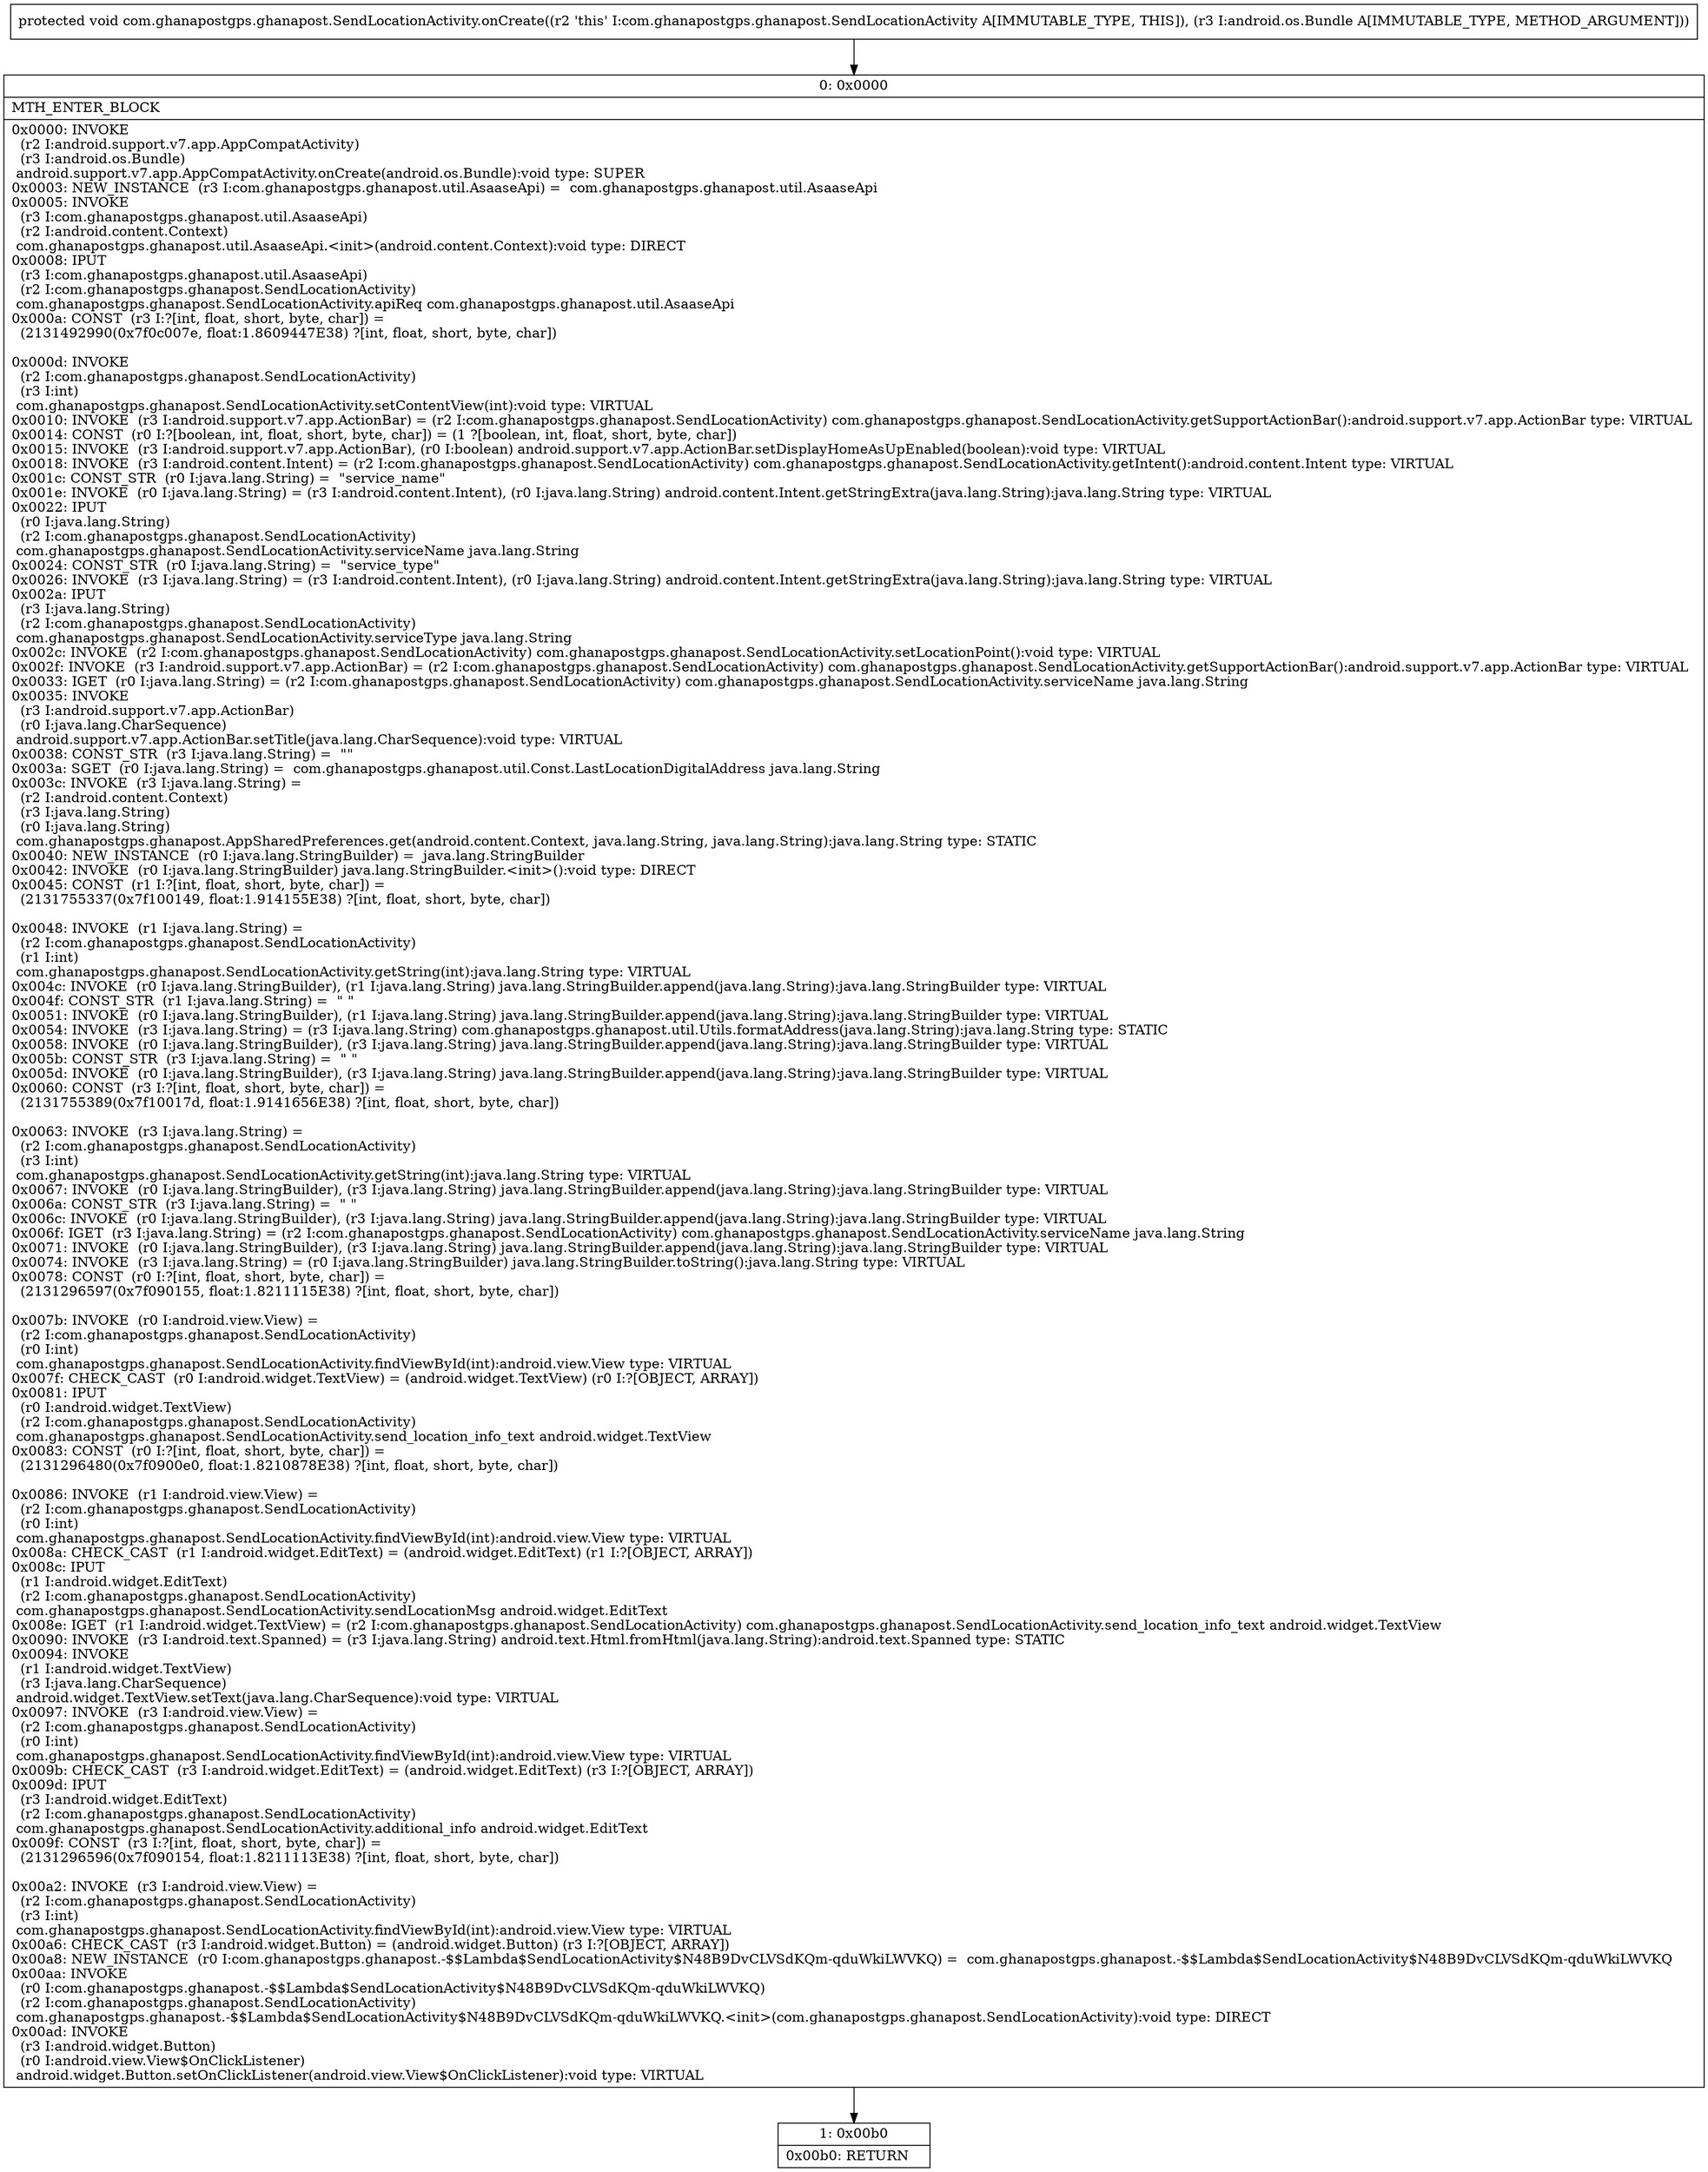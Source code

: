 digraph "CFG forcom.ghanapostgps.ghanapost.SendLocationActivity.onCreate(Landroid\/os\/Bundle;)V" {
Node_0 [shape=record,label="{0\:\ 0x0000|MTH_ENTER_BLOCK\l|0x0000: INVOKE  \l  (r2 I:android.support.v7.app.AppCompatActivity)\l  (r3 I:android.os.Bundle)\l android.support.v7.app.AppCompatActivity.onCreate(android.os.Bundle):void type: SUPER \l0x0003: NEW_INSTANCE  (r3 I:com.ghanapostgps.ghanapost.util.AsaaseApi) =  com.ghanapostgps.ghanapost.util.AsaaseApi \l0x0005: INVOKE  \l  (r3 I:com.ghanapostgps.ghanapost.util.AsaaseApi)\l  (r2 I:android.content.Context)\l com.ghanapostgps.ghanapost.util.AsaaseApi.\<init\>(android.content.Context):void type: DIRECT \l0x0008: IPUT  \l  (r3 I:com.ghanapostgps.ghanapost.util.AsaaseApi)\l  (r2 I:com.ghanapostgps.ghanapost.SendLocationActivity)\l com.ghanapostgps.ghanapost.SendLocationActivity.apiReq com.ghanapostgps.ghanapost.util.AsaaseApi \l0x000a: CONST  (r3 I:?[int, float, short, byte, char]) = \l  (2131492990(0x7f0c007e, float:1.8609447E38) ?[int, float, short, byte, char])\l \l0x000d: INVOKE  \l  (r2 I:com.ghanapostgps.ghanapost.SendLocationActivity)\l  (r3 I:int)\l com.ghanapostgps.ghanapost.SendLocationActivity.setContentView(int):void type: VIRTUAL \l0x0010: INVOKE  (r3 I:android.support.v7.app.ActionBar) = (r2 I:com.ghanapostgps.ghanapost.SendLocationActivity) com.ghanapostgps.ghanapost.SendLocationActivity.getSupportActionBar():android.support.v7.app.ActionBar type: VIRTUAL \l0x0014: CONST  (r0 I:?[boolean, int, float, short, byte, char]) = (1 ?[boolean, int, float, short, byte, char]) \l0x0015: INVOKE  (r3 I:android.support.v7.app.ActionBar), (r0 I:boolean) android.support.v7.app.ActionBar.setDisplayHomeAsUpEnabled(boolean):void type: VIRTUAL \l0x0018: INVOKE  (r3 I:android.content.Intent) = (r2 I:com.ghanapostgps.ghanapost.SendLocationActivity) com.ghanapostgps.ghanapost.SendLocationActivity.getIntent():android.content.Intent type: VIRTUAL \l0x001c: CONST_STR  (r0 I:java.lang.String) =  \"service_name\" \l0x001e: INVOKE  (r0 I:java.lang.String) = (r3 I:android.content.Intent), (r0 I:java.lang.String) android.content.Intent.getStringExtra(java.lang.String):java.lang.String type: VIRTUAL \l0x0022: IPUT  \l  (r0 I:java.lang.String)\l  (r2 I:com.ghanapostgps.ghanapost.SendLocationActivity)\l com.ghanapostgps.ghanapost.SendLocationActivity.serviceName java.lang.String \l0x0024: CONST_STR  (r0 I:java.lang.String) =  \"service_type\" \l0x0026: INVOKE  (r3 I:java.lang.String) = (r3 I:android.content.Intent), (r0 I:java.lang.String) android.content.Intent.getStringExtra(java.lang.String):java.lang.String type: VIRTUAL \l0x002a: IPUT  \l  (r3 I:java.lang.String)\l  (r2 I:com.ghanapostgps.ghanapost.SendLocationActivity)\l com.ghanapostgps.ghanapost.SendLocationActivity.serviceType java.lang.String \l0x002c: INVOKE  (r2 I:com.ghanapostgps.ghanapost.SendLocationActivity) com.ghanapostgps.ghanapost.SendLocationActivity.setLocationPoint():void type: VIRTUAL \l0x002f: INVOKE  (r3 I:android.support.v7.app.ActionBar) = (r2 I:com.ghanapostgps.ghanapost.SendLocationActivity) com.ghanapostgps.ghanapost.SendLocationActivity.getSupportActionBar():android.support.v7.app.ActionBar type: VIRTUAL \l0x0033: IGET  (r0 I:java.lang.String) = (r2 I:com.ghanapostgps.ghanapost.SendLocationActivity) com.ghanapostgps.ghanapost.SendLocationActivity.serviceName java.lang.String \l0x0035: INVOKE  \l  (r3 I:android.support.v7.app.ActionBar)\l  (r0 I:java.lang.CharSequence)\l android.support.v7.app.ActionBar.setTitle(java.lang.CharSequence):void type: VIRTUAL \l0x0038: CONST_STR  (r3 I:java.lang.String) =  \"\" \l0x003a: SGET  (r0 I:java.lang.String) =  com.ghanapostgps.ghanapost.util.Const.LastLocationDigitalAddress java.lang.String \l0x003c: INVOKE  (r3 I:java.lang.String) = \l  (r2 I:android.content.Context)\l  (r3 I:java.lang.String)\l  (r0 I:java.lang.String)\l com.ghanapostgps.ghanapost.AppSharedPreferences.get(android.content.Context, java.lang.String, java.lang.String):java.lang.String type: STATIC \l0x0040: NEW_INSTANCE  (r0 I:java.lang.StringBuilder) =  java.lang.StringBuilder \l0x0042: INVOKE  (r0 I:java.lang.StringBuilder) java.lang.StringBuilder.\<init\>():void type: DIRECT \l0x0045: CONST  (r1 I:?[int, float, short, byte, char]) = \l  (2131755337(0x7f100149, float:1.914155E38) ?[int, float, short, byte, char])\l \l0x0048: INVOKE  (r1 I:java.lang.String) = \l  (r2 I:com.ghanapostgps.ghanapost.SendLocationActivity)\l  (r1 I:int)\l com.ghanapostgps.ghanapost.SendLocationActivity.getString(int):java.lang.String type: VIRTUAL \l0x004c: INVOKE  (r0 I:java.lang.StringBuilder), (r1 I:java.lang.String) java.lang.StringBuilder.append(java.lang.String):java.lang.StringBuilder type: VIRTUAL \l0x004f: CONST_STR  (r1 I:java.lang.String) =  \" \" \l0x0051: INVOKE  (r0 I:java.lang.StringBuilder), (r1 I:java.lang.String) java.lang.StringBuilder.append(java.lang.String):java.lang.StringBuilder type: VIRTUAL \l0x0054: INVOKE  (r3 I:java.lang.String) = (r3 I:java.lang.String) com.ghanapostgps.ghanapost.util.Utils.formatAddress(java.lang.String):java.lang.String type: STATIC \l0x0058: INVOKE  (r0 I:java.lang.StringBuilder), (r3 I:java.lang.String) java.lang.StringBuilder.append(java.lang.String):java.lang.StringBuilder type: VIRTUAL \l0x005b: CONST_STR  (r3 I:java.lang.String) =  \" \" \l0x005d: INVOKE  (r0 I:java.lang.StringBuilder), (r3 I:java.lang.String) java.lang.StringBuilder.append(java.lang.String):java.lang.StringBuilder type: VIRTUAL \l0x0060: CONST  (r3 I:?[int, float, short, byte, char]) = \l  (2131755389(0x7f10017d, float:1.9141656E38) ?[int, float, short, byte, char])\l \l0x0063: INVOKE  (r3 I:java.lang.String) = \l  (r2 I:com.ghanapostgps.ghanapost.SendLocationActivity)\l  (r3 I:int)\l com.ghanapostgps.ghanapost.SendLocationActivity.getString(int):java.lang.String type: VIRTUAL \l0x0067: INVOKE  (r0 I:java.lang.StringBuilder), (r3 I:java.lang.String) java.lang.StringBuilder.append(java.lang.String):java.lang.StringBuilder type: VIRTUAL \l0x006a: CONST_STR  (r3 I:java.lang.String) =  \" \" \l0x006c: INVOKE  (r0 I:java.lang.StringBuilder), (r3 I:java.lang.String) java.lang.StringBuilder.append(java.lang.String):java.lang.StringBuilder type: VIRTUAL \l0x006f: IGET  (r3 I:java.lang.String) = (r2 I:com.ghanapostgps.ghanapost.SendLocationActivity) com.ghanapostgps.ghanapost.SendLocationActivity.serviceName java.lang.String \l0x0071: INVOKE  (r0 I:java.lang.StringBuilder), (r3 I:java.lang.String) java.lang.StringBuilder.append(java.lang.String):java.lang.StringBuilder type: VIRTUAL \l0x0074: INVOKE  (r3 I:java.lang.String) = (r0 I:java.lang.StringBuilder) java.lang.StringBuilder.toString():java.lang.String type: VIRTUAL \l0x0078: CONST  (r0 I:?[int, float, short, byte, char]) = \l  (2131296597(0x7f090155, float:1.8211115E38) ?[int, float, short, byte, char])\l \l0x007b: INVOKE  (r0 I:android.view.View) = \l  (r2 I:com.ghanapostgps.ghanapost.SendLocationActivity)\l  (r0 I:int)\l com.ghanapostgps.ghanapost.SendLocationActivity.findViewById(int):android.view.View type: VIRTUAL \l0x007f: CHECK_CAST  (r0 I:android.widget.TextView) = (android.widget.TextView) (r0 I:?[OBJECT, ARRAY]) \l0x0081: IPUT  \l  (r0 I:android.widget.TextView)\l  (r2 I:com.ghanapostgps.ghanapost.SendLocationActivity)\l com.ghanapostgps.ghanapost.SendLocationActivity.send_location_info_text android.widget.TextView \l0x0083: CONST  (r0 I:?[int, float, short, byte, char]) = \l  (2131296480(0x7f0900e0, float:1.8210878E38) ?[int, float, short, byte, char])\l \l0x0086: INVOKE  (r1 I:android.view.View) = \l  (r2 I:com.ghanapostgps.ghanapost.SendLocationActivity)\l  (r0 I:int)\l com.ghanapostgps.ghanapost.SendLocationActivity.findViewById(int):android.view.View type: VIRTUAL \l0x008a: CHECK_CAST  (r1 I:android.widget.EditText) = (android.widget.EditText) (r1 I:?[OBJECT, ARRAY]) \l0x008c: IPUT  \l  (r1 I:android.widget.EditText)\l  (r2 I:com.ghanapostgps.ghanapost.SendLocationActivity)\l com.ghanapostgps.ghanapost.SendLocationActivity.sendLocationMsg android.widget.EditText \l0x008e: IGET  (r1 I:android.widget.TextView) = (r2 I:com.ghanapostgps.ghanapost.SendLocationActivity) com.ghanapostgps.ghanapost.SendLocationActivity.send_location_info_text android.widget.TextView \l0x0090: INVOKE  (r3 I:android.text.Spanned) = (r3 I:java.lang.String) android.text.Html.fromHtml(java.lang.String):android.text.Spanned type: STATIC \l0x0094: INVOKE  \l  (r1 I:android.widget.TextView)\l  (r3 I:java.lang.CharSequence)\l android.widget.TextView.setText(java.lang.CharSequence):void type: VIRTUAL \l0x0097: INVOKE  (r3 I:android.view.View) = \l  (r2 I:com.ghanapostgps.ghanapost.SendLocationActivity)\l  (r0 I:int)\l com.ghanapostgps.ghanapost.SendLocationActivity.findViewById(int):android.view.View type: VIRTUAL \l0x009b: CHECK_CAST  (r3 I:android.widget.EditText) = (android.widget.EditText) (r3 I:?[OBJECT, ARRAY]) \l0x009d: IPUT  \l  (r3 I:android.widget.EditText)\l  (r2 I:com.ghanapostgps.ghanapost.SendLocationActivity)\l com.ghanapostgps.ghanapost.SendLocationActivity.additional_info android.widget.EditText \l0x009f: CONST  (r3 I:?[int, float, short, byte, char]) = \l  (2131296596(0x7f090154, float:1.8211113E38) ?[int, float, short, byte, char])\l \l0x00a2: INVOKE  (r3 I:android.view.View) = \l  (r2 I:com.ghanapostgps.ghanapost.SendLocationActivity)\l  (r3 I:int)\l com.ghanapostgps.ghanapost.SendLocationActivity.findViewById(int):android.view.View type: VIRTUAL \l0x00a6: CHECK_CAST  (r3 I:android.widget.Button) = (android.widget.Button) (r3 I:?[OBJECT, ARRAY]) \l0x00a8: NEW_INSTANCE  (r0 I:com.ghanapostgps.ghanapost.\-$$Lambda$SendLocationActivity$N48B9DvCLVSdKQm\-qduWkiLWVKQ) =  com.ghanapostgps.ghanapost.\-$$Lambda$SendLocationActivity$N48B9DvCLVSdKQm\-qduWkiLWVKQ \l0x00aa: INVOKE  \l  (r0 I:com.ghanapostgps.ghanapost.\-$$Lambda$SendLocationActivity$N48B9DvCLVSdKQm\-qduWkiLWVKQ)\l  (r2 I:com.ghanapostgps.ghanapost.SendLocationActivity)\l com.ghanapostgps.ghanapost.\-$$Lambda$SendLocationActivity$N48B9DvCLVSdKQm\-qduWkiLWVKQ.\<init\>(com.ghanapostgps.ghanapost.SendLocationActivity):void type: DIRECT \l0x00ad: INVOKE  \l  (r3 I:android.widget.Button)\l  (r0 I:android.view.View$OnClickListener)\l android.widget.Button.setOnClickListener(android.view.View$OnClickListener):void type: VIRTUAL \l}"];
Node_1 [shape=record,label="{1\:\ 0x00b0|0x00b0: RETURN   \l}"];
MethodNode[shape=record,label="{protected void com.ghanapostgps.ghanapost.SendLocationActivity.onCreate((r2 'this' I:com.ghanapostgps.ghanapost.SendLocationActivity A[IMMUTABLE_TYPE, THIS]), (r3 I:android.os.Bundle A[IMMUTABLE_TYPE, METHOD_ARGUMENT])) }"];
MethodNode -> Node_0;
Node_0 -> Node_1;
}

